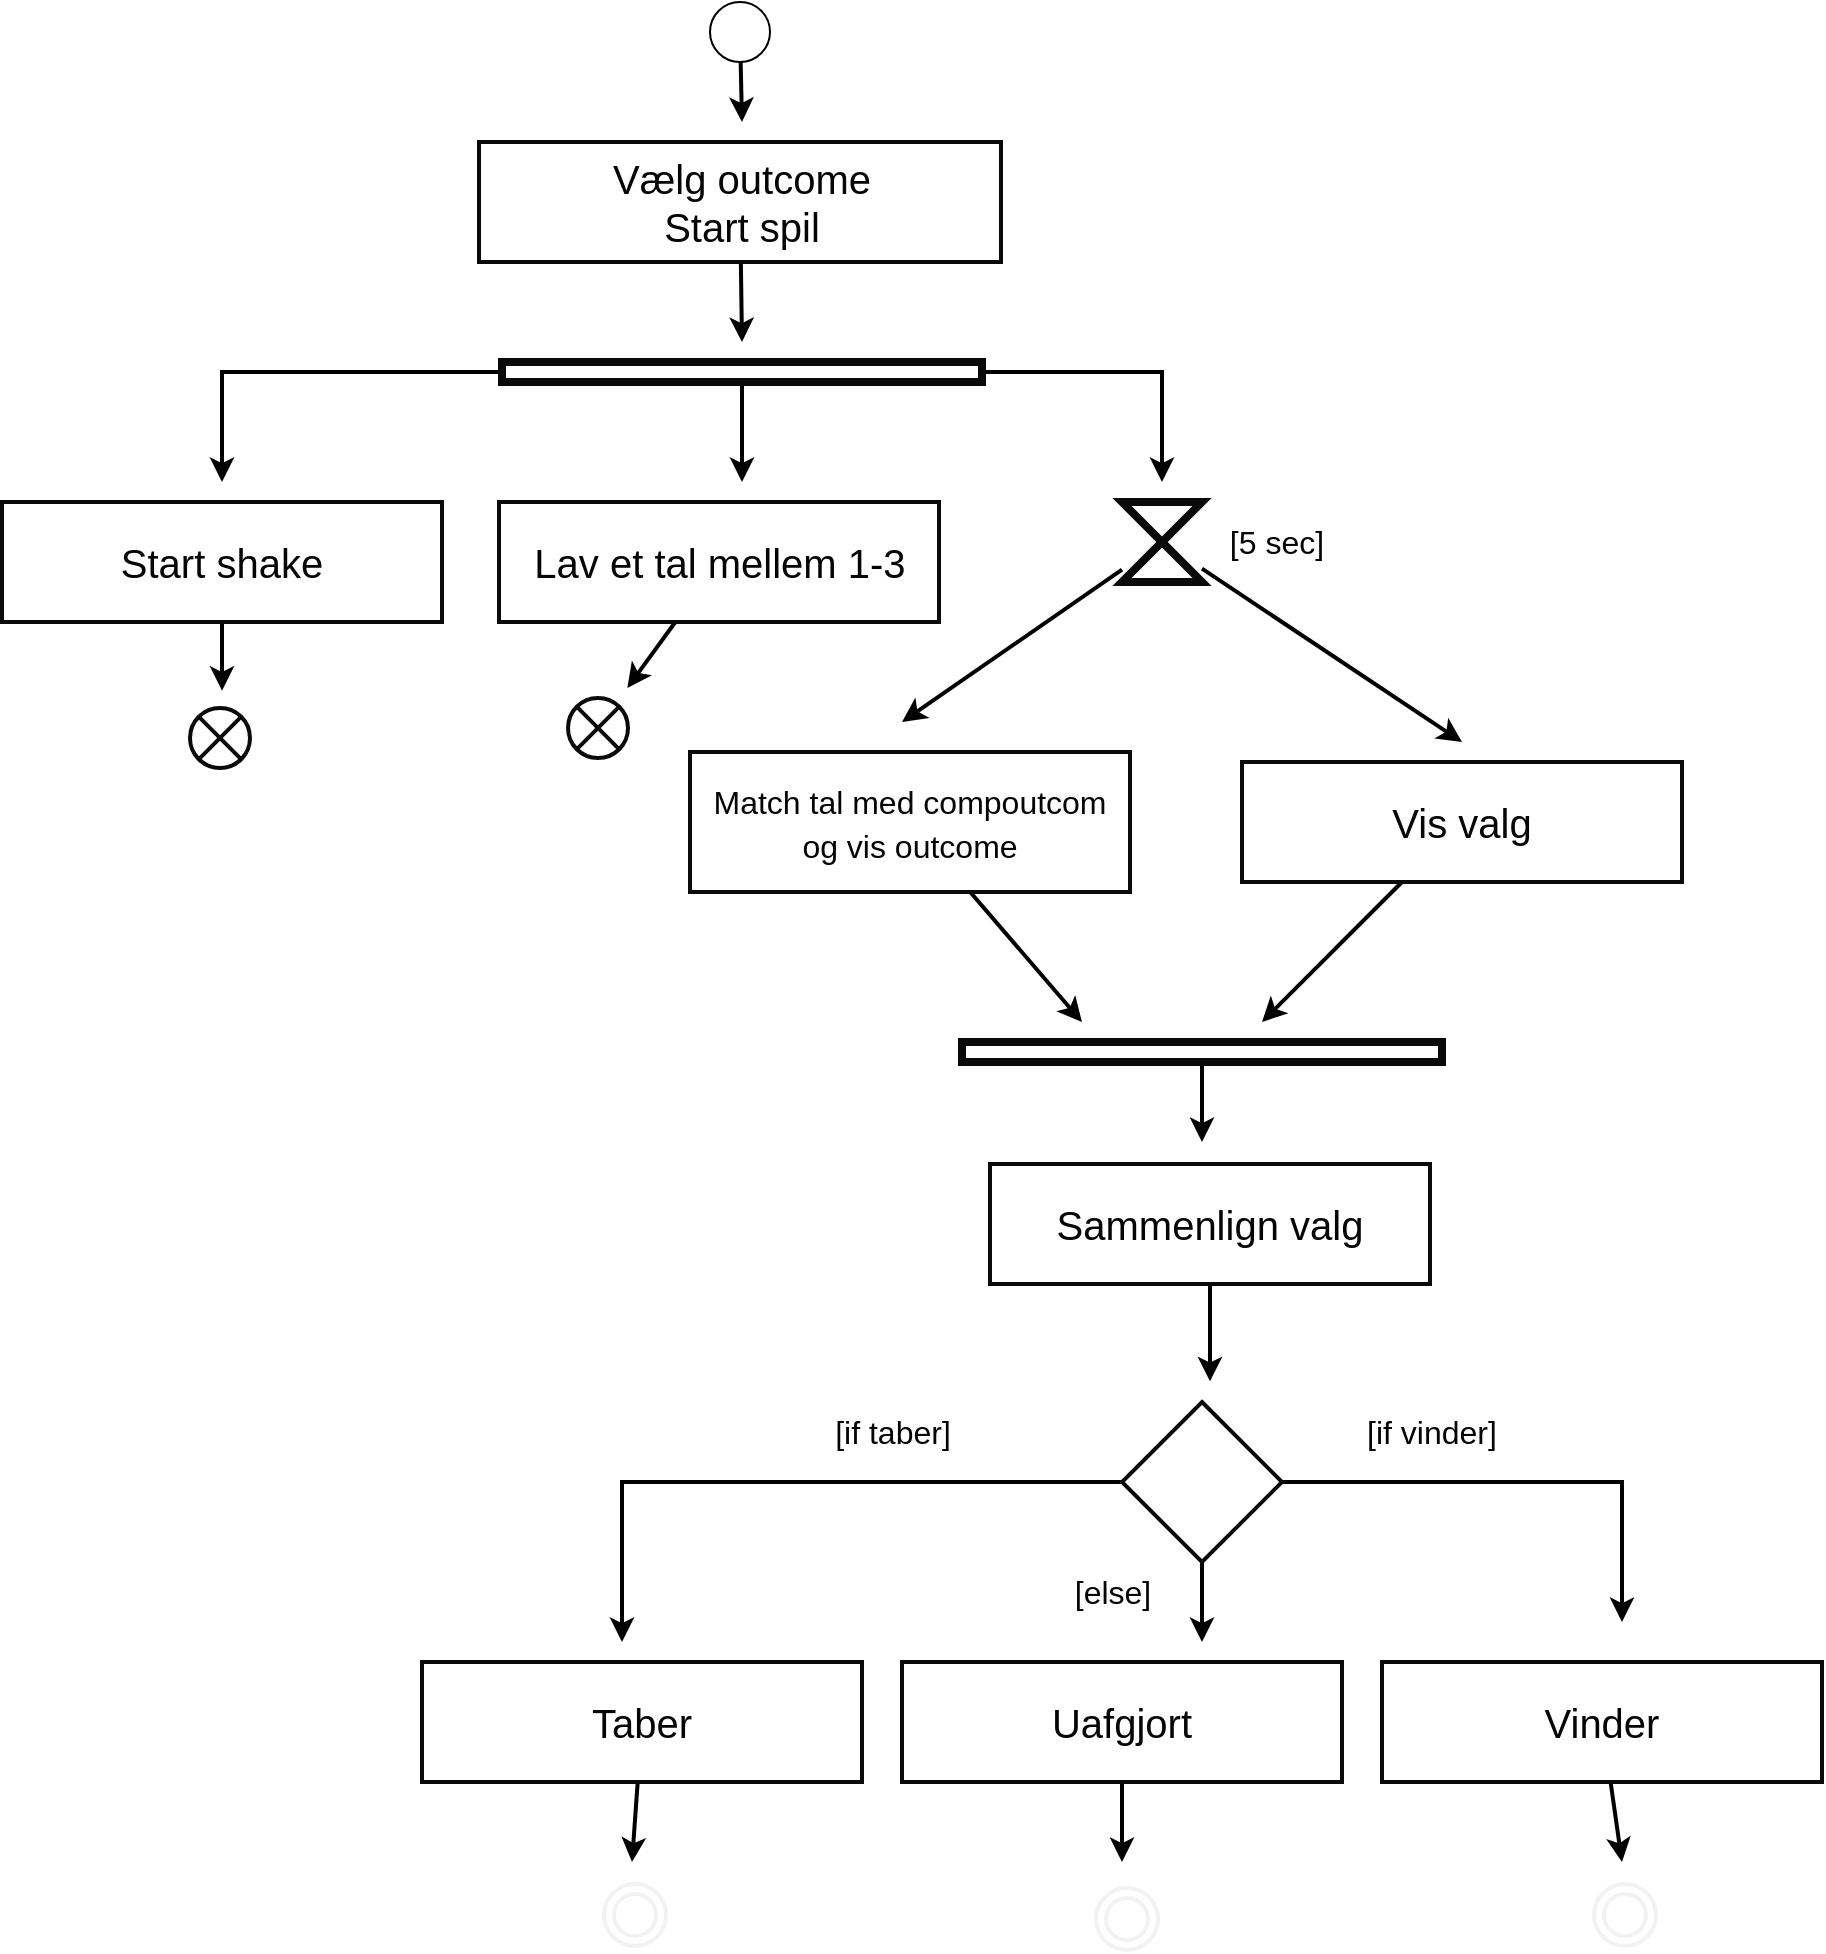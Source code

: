 <mxfile>
    <diagram id="zW9d0-AP0KAFxC2TMM4V" name="Page-1">
        <mxGraphModel dx="1497" dy="987" grid="0" gridSize="10" guides="0" tooltips="1" connect="1" arrows="1" fold="1" page="1" pageScale="1" pageWidth="827" pageHeight="1169" background="#ffffff" math="0" shadow="0">
            <root>
                <mxCell id="0"/>
                <mxCell id="1" parent="0"/>
                <mxCell id="14" value="&lt;p style=&quot;line-height: 100%;&quot;&gt;&lt;font style=&quot;font-size: 16px;&quot; color=&quot;#050505&quot;&gt;Match tal med compoutcom og vis outcome&lt;/font&gt;&lt;/p&gt;" style="text;html=1;strokeColor=none;fillColor=none;align=center;verticalAlign=middle;whiteSpace=wrap;rounded=0;strokeWidth=4;fontSize=20;" parent="1" vertex="1">
                    <mxGeometry x="464" y="395" width="200" height="30" as="geometry"/>
                </mxCell>
                <mxCell id="27" value="" style="edgeStyle=none;html=1;strokeColor=#000000;strokeWidth=2;fontSize=16;fontColor=#050505;rounded=0;" parent="1" source="2" edge="1">
                    <mxGeometry relative="1" as="geometry">
                        <mxPoint x="480" y="60" as="targetPoint"/>
                    </mxGeometry>
                </mxCell>
                <mxCell id="2" value="" style="ellipse;whiteSpace=wrap;html=1;aspect=fixed;fillColor=default;strokeColor=default;rounded=0;" parent="1" vertex="1">
                    <mxGeometry x="464" width="30" height="30" as="geometry"/>
                </mxCell>
                <mxCell id="26" value="" style="edgeStyle=none;html=1;strokeColor=#000000;strokeWidth=2;fontSize=16;fontColor=#050505;rounded=0;" parent="1" source="3" edge="1">
                    <mxGeometry relative="1" as="geometry">
                        <mxPoint x="480" y="170" as="targetPoint"/>
                    </mxGeometry>
                </mxCell>
                <mxCell id="3" value="" style="rounded=0;whiteSpace=wrap;html=1;strokeColor=#0a0a0a;fillColor=none;strokeWidth=2;" parent="1" vertex="1">
                    <mxGeometry x="348.5" y="70" width="261" height="60" as="geometry"/>
                </mxCell>
                <mxCell id="4" value="&lt;font color=&quot;#050505&quot; style=&quot;font-size: 20px;&quot;&gt;Vælg outcome&lt;br&gt;Start spil&lt;br&gt;&lt;/font&gt;" style="text;html=1;strokeColor=none;fillColor=none;align=center;verticalAlign=middle;whiteSpace=wrap;rounded=0;strokeWidth=4;fontSize=20;" parent="1" vertex="1">
                    <mxGeometry x="380" y="85" width="200" height="30" as="geometry"/>
                </mxCell>
                <mxCell id="60" style="edgeStyle=none;html=1;strokeColor=#000000;strokeWidth=2;fontSize=16;fontColor=#050505;rounded=0;" parent="1" source="5" edge="1">
                    <mxGeometry relative="1" as="geometry">
                        <mxPoint x="220" y="344.333" as="targetPoint"/>
                    </mxGeometry>
                </mxCell>
                <mxCell id="5" value="" style="rounded=0;whiteSpace=wrap;html=1;strokeColor=#0a0a0a;strokeWidth=2;fontSize=20;fontColor=#050505;fillColor=none;" parent="1" vertex="1">
                    <mxGeometry x="110" y="250" width="220" height="60" as="geometry"/>
                </mxCell>
                <mxCell id="6" value="&lt;font color=&quot;#050505&quot; style=&quot;font-size: 20px;&quot;&gt;Start shake&lt;/font&gt;" style="text;html=1;strokeColor=none;fillColor=none;align=center;verticalAlign=middle;whiteSpace=wrap;rounded=0;strokeWidth=4;fontSize=20;" parent="1" vertex="1">
                    <mxGeometry x="120" y="265" width="200" height="30" as="geometry"/>
                </mxCell>
                <mxCell id="25" style="edgeStyle=none;html=1;strokeColor=#000000;strokeWidth=2;fontSize=16;fontColor=#050505;rounded=0;" parent="1" source="7" edge="1">
                    <mxGeometry relative="1" as="geometry">
                        <mxPoint x="740" y="510" as="targetPoint"/>
                    </mxGeometry>
                </mxCell>
                <mxCell id="7" value="" style="rounded=0;whiteSpace=wrap;html=1;strokeColor=#0a0a0a;strokeWidth=2;fontSize=20;fontColor=#050505;fillColor=none;" parent="1" vertex="1">
                    <mxGeometry x="730" y="380" width="220" height="60" as="geometry"/>
                </mxCell>
                <mxCell id="8" value="&lt;font color=&quot;#050505&quot; style=&quot;font-size: 20px;&quot;&gt;Vis valg&lt;/font&gt;" style="text;html=1;strokeColor=none;fillColor=none;align=center;verticalAlign=middle;whiteSpace=wrap;rounded=0;strokeWidth=4;fontSize=20;" parent="1" vertex="1">
                    <mxGeometry x="740" y="395" width="200" height="30" as="geometry"/>
                </mxCell>
                <mxCell id="20" style="edgeStyle=none;html=1;strokeColor=#000000;strokeWidth=2;fontSize=16;fontColor=#050505;rounded=0;" parent="1" source="9" edge="1">
                    <mxGeometry relative="1" as="geometry">
                        <mxPoint x="560" y="360" as="targetPoint"/>
                    </mxGeometry>
                </mxCell>
                <mxCell id="21" style="edgeStyle=none;html=1;strokeColor=#000000;strokeWidth=2;fontSize=16;fontColor=#050505;rounded=0;" parent="1" source="9" edge="1">
                    <mxGeometry relative="1" as="geometry">
                        <mxPoint x="840" y="370" as="targetPoint"/>
                    </mxGeometry>
                </mxCell>
                <mxCell id="9" value="" style="shape=collate;whiteSpace=wrap;html=1;strokeColor=#0a0a0a;strokeWidth=4;fontSize=20;fontColor=#050505;fillColor=none;rounded=0;" parent="1" vertex="1">
                    <mxGeometry x="670" y="250" width="40" height="40" as="geometry"/>
                </mxCell>
                <mxCell id="17" style="edgeStyle=none;html=1;fontSize=16;fontColor=#050505;strokeColor=#000000;strokeWidth=2;rounded=0;" parent="1" source="10" edge="1">
                    <mxGeometry relative="1" as="geometry">
                        <mxPoint x="220" y="240" as="targetPoint"/>
                        <Array as="points">
                            <mxPoint x="220" y="185"/>
                        </Array>
                    </mxGeometry>
                </mxCell>
                <mxCell id="18" style="edgeStyle=none;html=1;strokeColor=#000000;strokeWidth=2;fontSize=16;fontColor=#050505;rounded=0;" parent="1" source="10" edge="1">
                    <mxGeometry relative="1" as="geometry">
                        <mxPoint x="480" y="240" as="targetPoint"/>
                    </mxGeometry>
                </mxCell>
                <mxCell id="19" style="edgeStyle=none;html=1;strokeColor=#000000;strokeWidth=2;fontSize=16;fontColor=#050505;rounded=0;" parent="1" source="10" edge="1">
                    <mxGeometry relative="1" as="geometry">
                        <mxPoint x="690" y="240" as="targetPoint"/>
                        <Array as="points">
                            <mxPoint x="690" y="185"/>
                        </Array>
                    </mxGeometry>
                </mxCell>
                <mxCell id="10" value="" style="rounded=0;whiteSpace=wrap;html=1;strokeColor=#0a0a0a;strokeWidth=4;fontSize=20;fontColor=#050505;fillColor=default;" parent="1" vertex="1">
                    <mxGeometry x="360" y="180" width="240" height="10" as="geometry"/>
                </mxCell>
                <mxCell id="58" style="edgeStyle=none;html=1;strokeColor=#000000;strokeWidth=2;fontSize=16;fontColor=#050505;rounded=0;" parent="1" source="11" edge="1">
                    <mxGeometry relative="1" as="geometry">
                        <mxPoint x="422.667" y="343" as="targetPoint"/>
                    </mxGeometry>
                </mxCell>
                <mxCell id="11" value="" style="rounded=0;whiteSpace=wrap;html=1;strokeColor=#0a0a0a;strokeWidth=2;fontSize=20;fontColor=#050505;fillColor=none;" parent="1" vertex="1">
                    <mxGeometry x="358.5" y="250" width="220" height="60" as="geometry"/>
                </mxCell>
                <mxCell id="12" value="&lt;font color=&quot;#050505&quot; style=&quot;font-size: 20px;&quot;&gt;Lav et tal mellem 1-3&lt;/font&gt;" style="text;html=1;strokeColor=none;fillColor=none;align=center;verticalAlign=middle;whiteSpace=wrap;rounded=0;strokeWidth=4;fontSize=20;" parent="1" vertex="1">
                    <mxGeometry x="368.5" y="265" width="200" height="30" as="geometry"/>
                </mxCell>
                <mxCell id="24" style="edgeStyle=none;html=1;strokeColor=#000000;strokeWidth=2;fontSize=16;fontColor=#050505;rounded=0;" parent="1" source="13" edge="1">
                    <mxGeometry relative="1" as="geometry">
                        <mxPoint x="650" y="510" as="targetPoint"/>
                    </mxGeometry>
                </mxCell>
                <mxCell id="13" value="" style="rounded=0;whiteSpace=wrap;html=1;strokeColor=#0a0a0a;strokeWidth=2;fontSize=20;fontColor=#050505;fillColor=none;" parent="1" vertex="1">
                    <mxGeometry x="454" y="375" width="220" height="70" as="geometry"/>
                </mxCell>
                <mxCell id="34" style="edgeStyle=none;html=1;strokeColor=#000000;strokeWidth=2;fontSize=16;fontColor=#050505;rounded=0;" parent="1" source="22" edge="1">
                    <mxGeometry relative="1" as="geometry">
                        <mxPoint x="710" y="570" as="targetPoint"/>
                    </mxGeometry>
                </mxCell>
                <mxCell id="22" value="" style="rounded=0;whiteSpace=wrap;html=1;strokeColor=#0a0a0a;strokeWidth=4;fontSize=20;fontColor=#050505;fillColor=default;" parent="1" vertex="1">
                    <mxGeometry x="590" y="520" width="240" height="10" as="geometry"/>
                </mxCell>
                <mxCell id="30" value="[5 sec]" style="text;html=1;strokeColor=none;fillColor=none;align=center;verticalAlign=middle;whiteSpace=wrap;rounded=0;strokeWidth=2;fontSize=16;fontColor=#050505;" parent="1" vertex="1">
                    <mxGeometry x="700" y="255" width="95" height="30" as="geometry"/>
                </mxCell>
                <mxCell id="51" style="edgeStyle=none;html=1;strokeColor=#000000;strokeWidth=2;fontSize=16;fontColor=#050505;rounded=0;" parent="1" source="32" edge="1">
                    <mxGeometry relative="1" as="geometry">
                        <mxPoint x="920" y="930" as="targetPoint"/>
                    </mxGeometry>
                </mxCell>
                <mxCell id="32" value="" style="rounded=0;whiteSpace=wrap;html=1;strokeColor=#0a0a0a;strokeWidth=2;fontSize=20;fontColor=#050505;fillColor=none;" parent="1" vertex="1">
                    <mxGeometry x="800" y="830" width="220" height="60" as="geometry"/>
                </mxCell>
                <mxCell id="33" value="&lt;font color=&quot;#050505&quot; style=&quot;font-size: 20px;&quot;&gt;Vinder&lt;/font&gt;" style="text;html=1;strokeColor=none;fillColor=none;align=center;verticalAlign=middle;whiteSpace=wrap;rounded=0;strokeWidth=4;fontSize=20;" parent="1" vertex="1">
                    <mxGeometry x="810" y="845" width="200" height="30" as="geometry"/>
                </mxCell>
                <mxCell id="50" style="edgeStyle=none;html=1;strokeColor=#000000;strokeWidth=2;fontSize=16;fontColor=#050505;rounded=0;" parent="1" source="35" edge="1">
                    <mxGeometry relative="1" as="geometry">
                        <mxPoint x="670" y="930" as="targetPoint"/>
                    </mxGeometry>
                </mxCell>
                <mxCell id="35" value="" style="rounded=0;whiteSpace=wrap;html=1;strokeColor=#0a0a0a;strokeWidth=2;fontSize=20;fontColor=#050505;fillColor=none;" parent="1" vertex="1">
                    <mxGeometry x="560" y="830" width="220" height="60" as="geometry"/>
                </mxCell>
                <mxCell id="36" value="&lt;font color=&quot;#050505&quot; style=&quot;font-size: 20px;&quot;&gt;Uafgjort&lt;/font&gt;" style="text;html=1;strokeColor=none;fillColor=none;align=center;verticalAlign=middle;whiteSpace=wrap;rounded=0;strokeWidth=4;fontSize=20;" parent="1" vertex="1">
                    <mxGeometry x="570" y="845" width="200" height="30" as="geometry"/>
                </mxCell>
                <mxCell id="49" value="" style="edgeStyle=none;html=1;strokeColor=#000000;strokeWidth=2;fontSize=16;fontColor=#050505;rounded=0;" parent="1" source="37" edge="1">
                    <mxGeometry relative="1" as="geometry">
                        <mxPoint x="425" y="930" as="targetPoint"/>
                    </mxGeometry>
                </mxCell>
                <mxCell id="37" value="" style="rounded=0;whiteSpace=wrap;html=1;strokeColor=#0a0a0a;strokeWidth=2;fontSize=20;fontColor=#050505;fillColor=none;" parent="1" vertex="1">
                    <mxGeometry x="320" y="830" width="220" height="60" as="geometry"/>
                </mxCell>
                <mxCell id="38" value="&lt;font color=&quot;#050505&quot;&gt;Taber&lt;/font&gt;" style="text;html=1;strokeColor=none;fillColor=none;align=center;verticalAlign=middle;whiteSpace=wrap;rounded=0;strokeWidth=4;fontSize=20;" parent="1" vertex="1">
                    <mxGeometry x="330" y="845" width="200" height="30" as="geometry"/>
                </mxCell>
                <mxCell id="40" style="edgeStyle=none;html=1;strokeColor=#000000;strokeWidth=2;fontSize=16;fontColor=#050505;rounded=0;" parent="1" source="39" edge="1">
                    <mxGeometry relative="1" as="geometry">
                        <mxPoint x="920" y="810" as="targetPoint"/>
                        <Array as="points">
                            <mxPoint x="920" y="740"/>
                        </Array>
                    </mxGeometry>
                </mxCell>
                <mxCell id="41" style="edgeStyle=none;html=1;strokeColor=#000000;strokeWidth=2;fontSize=16;fontColor=#050505;rounded=0;" parent="1" source="39" edge="1">
                    <mxGeometry relative="1" as="geometry">
                        <mxPoint x="420" y="820" as="targetPoint"/>
                        <Array as="points">
                            <mxPoint x="420" y="740"/>
                        </Array>
                    </mxGeometry>
                </mxCell>
                <mxCell id="42" style="edgeStyle=none;html=1;strokeColor=#000000;strokeWidth=2;fontSize=16;fontColor=#050505;rounded=0;" parent="1" source="39" edge="1">
                    <mxGeometry relative="1" as="geometry">
                        <mxPoint x="710" y="820" as="targetPoint"/>
                    </mxGeometry>
                </mxCell>
                <mxCell id="39" value="" style="rhombus;whiteSpace=wrap;html=1;strokeColor=#0a0a0a;strokeWidth=2;fontSize=16;fontColor=#050505;fillColor=none;rounded=0;" parent="1" vertex="1">
                    <mxGeometry x="670" y="700" width="80" height="80" as="geometry"/>
                </mxCell>
                <mxCell id="43" value="[if vinder]&lt;span style=&quot;color: rgba(0, 0, 0, 0); font-family: monospace; font-size: 0px; text-align: start;&quot;&gt;%3CmxGraphModel%3E%3Croot%3E%3CmxCell%20id%3D%220%22%2F%3E%3CmxCell%20id%3D%221%22%20parent%3D%220%22%2F%3E%3CmxCell%20id%3D%222%22%20value%3D%22%5BSettimeoout%205%20sec%5D%22%20style%3D%22text%3Bhtml%3D1%3BstrokeColor%3Dnone%3BfillColor%3Dnone%3Balign%3Dcenter%3BverticalAlign%3Dmiddle%3BwhiteSpace%3Dwrap%3Brounded%3D0%3BstrokeWidth%3D2%3BfontSize%3D16%3BfontColor%3D%23050505%3B%22%20vertex%3D%221%22%20parent%3D%221%22%3E%3CmxGeometry%20x%3D%22700%22%20y%3D%22255%22%20width%3D%22170%22%20height%3D%2230%22%20as%3D%22geometry%22%2F%3E%3C%2FmxCell%3E%3C%2Froot%3E%3C%2FmxGraphModel%3E&lt;/span&gt;" style="text;html=1;strokeColor=none;fillColor=none;align=center;verticalAlign=middle;whiteSpace=wrap;rounded=0;strokeWidth=2;fontSize=16;fontColor=#050505;" parent="1" vertex="1">
                    <mxGeometry x="780" y="700" width="90" height="30" as="geometry"/>
                </mxCell>
                <mxCell id="44" value="[if taber]&lt;span style=&quot;color: rgba(0, 0, 0, 0); font-family: monospace; font-size: 0px; text-align: start;&quot;&gt;%3CmxGraphModel%3E%3Croot%3E%3CmxCell%20id%3D%220%22%2F%3E%3CmxCell%20id%3D%221%22%20parent%3D%220%22%2F%3E%3CmxCell%20id%3D%222%22%20value%3D%22%5BSettimeoout%205%20sec%5D%22%20style%3D%22text%3Bhtml%3D1%3BstrokeColor%3Dnone%3BfillColor%3Dnone%3Balign%3Dcenter%3BverticalAlign%3Dmiddle%3BwhiteSpace%3Dwrap%3Brounded%3D0%3BstrokeWidth%3D2%3BfontSize%3D16%3BfontColor%3D%23050505%3B%22%20vertex%3D%221%22%20parent%3D%221%22%3E%3CmxGeometry%20x%3D%22700%22%20y%3D%22255%22%20width%3D%22170%22%20height%3D%2230%22%20as%3D%22geometry%22%2F%3E%3C%2FmxCell%3E%3C%2Froot%3E%3C%2FmxGraphModel%3E]&lt;/span&gt;" style="text;html=1;strokeColor=none;fillColor=none;align=center;verticalAlign=middle;whiteSpace=wrap;rounded=0;strokeWidth=2;fontSize=16;fontColor=#050505;" parent="1" vertex="1">
                    <mxGeometry x="519.5" y="700" width="70.5" height="30" as="geometry"/>
                </mxCell>
                <mxCell id="45" value="[else]" style="text;html=1;strokeColor=none;fillColor=none;align=center;verticalAlign=middle;whiteSpace=wrap;rounded=0;strokeWidth=2;fontSize=16;fontColor=#050505;" parent="1" vertex="1">
                    <mxGeometry x="629.5" y="780" width="70.5" height="30" as="geometry"/>
                </mxCell>
                <mxCell id="46" value="" style="shape=sumEllipse;perimeter=ellipsePerimeter;whiteSpace=wrap;html=1;backgroundOutline=1;strokeColor=#0a0a0a;strokeWidth=2;fontSize=16;fontColor=#050505;fillColor=none;rounded=0;" parent="1" vertex="1">
                    <mxGeometry x="393" y="348" width="30" height="30" as="geometry"/>
                </mxCell>
                <mxCell id="48" value="" style="shape=sumEllipse;perimeter=ellipsePerimeter;whiteSpace=wrap;html=1;backgroundOutline=1;strokeColor=#0a0a0a;strokeWidth=2;fontSize=16;fontColor=#050505;fillColor=none;rounded=0;" parent="1" vertex="1">
                    <mxGeometry x="204" y="353" width="30" height="30" as="geometry"/>
                </mxCell>
                <mxCell id="55" style="edgeStyle=none;html=1;strokeColor=#000000;strokeWidth=2;fontSize=16;fontColor=#050505;rounded=0;" parent="1" source="53" edge="1">
                    <mxGeometry relative="1" as="geometry">
                        <mxPoint x="714" y="689.667" as="targetPoint"/>
                    </mxGeometry>
                </mxCell>
                <mxCell id="53" value="" style="rounded=0;whiteSpace=wrap;html=1;strokeColor=#0a0a0a;strokeWidth=2;fontSize=20;fontColor=#050505;fillColor=none;" parent="1" vertex="1">
                    <mxGeometry x="604" y="581" width="220" height="60" as="geometry"/>
                </mxCell>
                <mxCell id="54" value="&lt;font color=&quot;#050505&quot; style=&quot;font-size: 20px;&quot;&gt;Sammenlign valg&lt;/font&gt;" style="text;html=1;strokeColor=none;fillColor=none;align=center;verticalAlign=middle;whiteSpace=wrap;rounded=0;strokeWidth=4;fontSize=20;" parent="1" vertex="1">
                    <mxGeometry x="614" y="596" width="200" height="30" as="geometry"/>
                </mxCell>
                <mxCell id="62" value="" style="ellipse;shape=doubleEllipse;whiteSpace=wrap;html=1;aspect=fixed;strokeColor=#f4f1f1;strokeWidth=2;fontSize=16;fontColor=#050505;fillColor=default;rounded=0;" parent="1" vertex="1">
                    <mxGeometry x="906" y="941" width="31" height="31" as="geometry"/>
                </mxCell>
                <mxCell id="63" value="" style="ellipse;shape=doubleEllipse;whiteSpace=wrap;html=1;aspect=fixed;strokeColor=#f4f1f1;strokeWidth=2;fontSize=16;fontColor=#050505;fillColor=default;rounded=0;" parent="1" vertex="1">
                    <mxGeometry x="657" y="943" width="31" height="31" as="geometry"/>
                </mxCell>
                <mxCell id="64" value="" style="ellipse;shape=doubleEllipse;whiteSpace=wrap;html=1;aspect=fixed;strokeColor=#f4f1f1;strokeWidth=2;fontSize=16;fontColor=#050505;fillColor=default;rounded=0;" parent="1" vertex="1">
                    <mxGeometry x="411" y="941" width="31" height="31" as="geometry"/>
                </mxCell>
            </root>
        </mxGraphModel>
    </diagram>
</mxfile>